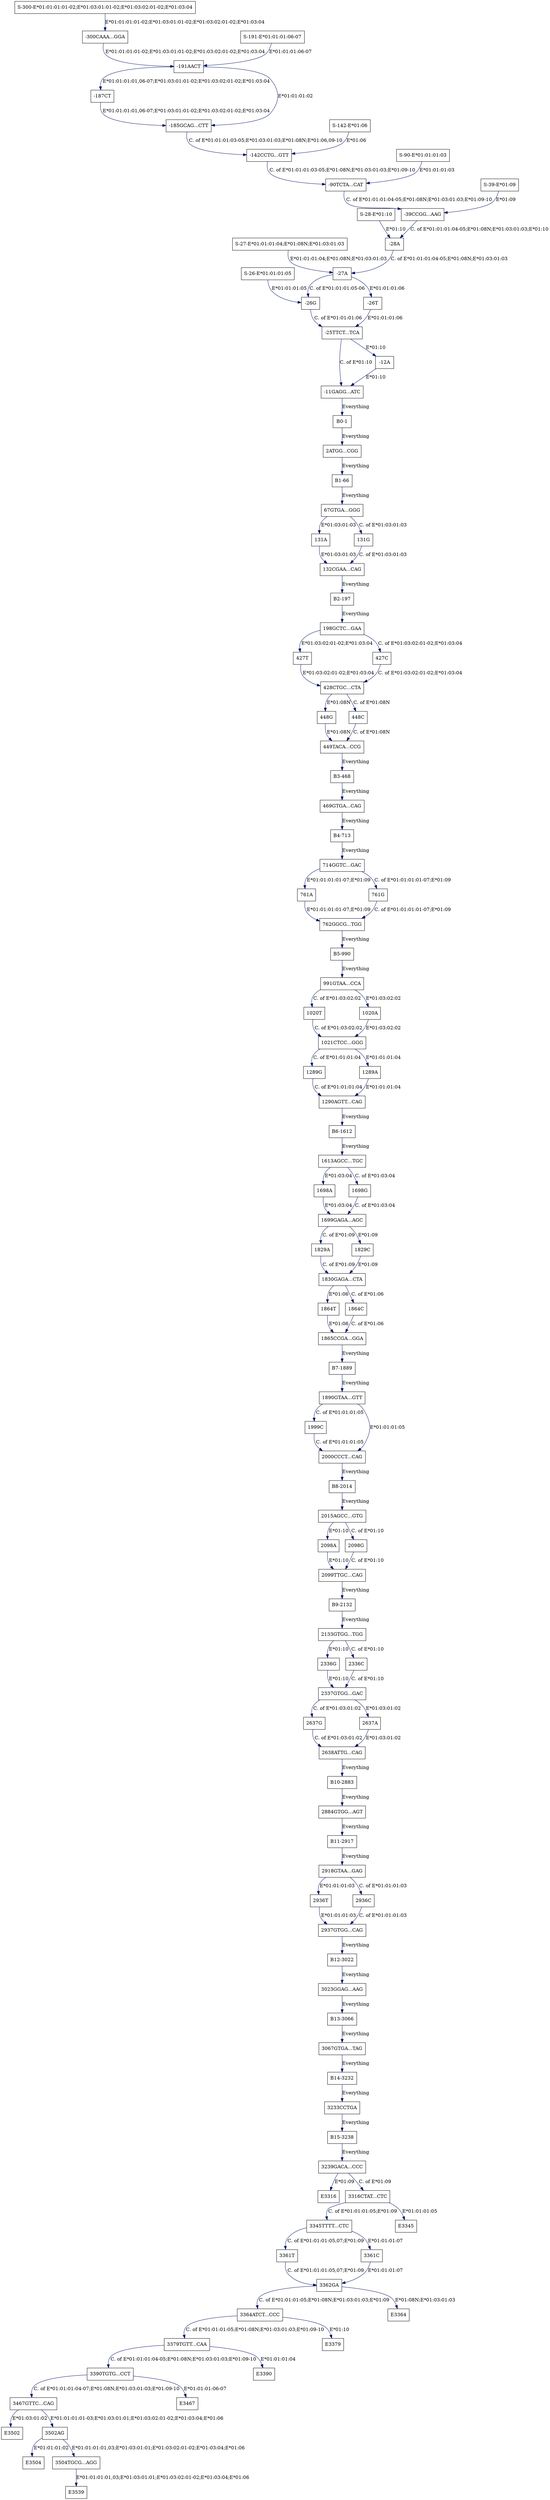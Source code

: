 digraph G {
  "469GTGA...CAG" [shape=box, ];
  "B6-1612" [shape=box, ];
  "-187CT" [shape=box, ];
  "3361T" [shape=box, ];
  "E3504" [shape=box, ];
  "1021CTCC...GGG" [shape=box, ];
  "3364ATCT...CCC" [shape=box, ];
  "B12-3022" [shape=box, ];
  "S-28-E*01:10" [shape=box, ];
  "2638ATTG...CAG" [shape=box, ];
  "B4-713" [shape=box, ];
  "1698A" [shape=box, ];
  "B13-3066" [shape=box, ];
  "448G" [shape=box, ];
  "-185GCAG...CTT" [shape=box, ];
  "-25TTCT...TCA" [shape=box, ];
  "428CTGC...CTA" [shape=box, ];
  "449TACA...CCG" [shape=box, ];
  "3390TGTG...CCT" [shape=box, ];
  "427T" [shape=box, ];
  "1890GTAA...GTT" [shape=box, ];
  "1289G" [shape=box, ];
  "S-27-E*01:01:01:04;E*01:08N;E*01:03:01:03" [shape=box, ];
  "1613AGCC...TGC" [shape=box, ];
  "2937GTGG...CAG" [shape=box, ];
  "2918GTAA...GAG" [shape=box, ];
  "B2-197" [shape=box, ];
  "2336G" [shape=box, ];
  "3379TGTT...CAA" [shape=box, ];
  "-191AACT" [shape=box, ];
  "2637G" [shape=box, ];
  "1829A" [shape=box, ];
  "E3316" [shape=box, ];
  "-28A" [shape=box, ];
  "198GCTC...GAA" [shape=box, ];
  "2336C" [shape=box, ];
  "3023GGAG...AAG" [shape=box, ];
  "B11-2917" [shape=box, ];
  "3239GACA...CCC" [shape=box, ];
  "-142CCTG...GTT" [shape=box, ];
  "1999C" [shape=box, ];
  "3345TTTT...CTC" [shape=box, ];
  "1864T" [shape=box, ];
  "3362GA" [shape=box, ];
  "67GTGA...GGG" [shape=box, ];
  "2637A" [shape=box, ];
  "B14-3232" [shape=box, ];
  "E3390" [shape=box, ];
  "2936T" [shape=box, ];
  "B10-2883" [shape=box, ];
  "E3379" [shape=box, ];
  "E3539" [shape=box, ];
  "761A" [shape=box, ];
  "1020T" [shape=box, ];
  "131A" [shape=box, ];
  "2337GTGG...GAC" [shape=box, ];
  "1829C" [shape=box, ];
  "2099TTGC...CAG" [shape=box, ];
  "1698G" [shape=box, ];
  "-26T" [shape=box, ];
  "S-90-E*01:01:01:03" [shape=box, ];
  "1290AGTT...CAG" [shape=box, ];
  "3361C" [shape=box, ];
  "-300CAAA...GGA" [shape=box, ];
  "2098A" [shape=box, ];
  "2ATGG...CGG" [shape=box, ];
  "3504TGCG...AGG" [shape=box, ];
  "3467GTTC...CAG" [shape=box, ];
  "1864C" [shape=box, ];
  "E3502" [shape=box, ];
  "-90TCTA...CAT" [shape=box, ];
  "1020A" [shape=box, ];
  "3316CTAT...CTC" [shape=box, ];
  "991GTAA...CCA" [shape=box, ];
  "-39CCGG...AAG" [shape=box, ];
  "2000CCCT...CAG" [shape=box, ];
  "3233CCTGA" [shape=box, ];
  "761G" [shape=box, ];
  "2936C" [shape=box, ];
  "2098G" [shape=box, ];
  "427C" [shape=box, ];
  "B8-2014" [shape=box, ];
  "S-191-E*01:01:01:06-07" [shape=box, ];
  "-27A" [shape=box, ];
  "1289A" [shape=box, ];
  "2884GTGG...AGT" [shape=box, ];
  "B5-990" [shape=box, ];
  "S-26-E*01:01:01:05" [shape=box, ];
  "S-300-E*01:01:01:01-02;E*01:03:01:01-02;E*01:03:02:01-02;E*01:03:04" [
  shape=box, ];
  "1830GAGA...CTA" [shape=box, ];
  "E3467" [shape=box, ];
  "762GGCG...TGG" [shape=box, ];
  "132CGAA...CAG" [shape=box, ];
  "S-39-E*01:09" [shape=box, ];
  "131G" [shape=box, ];
  "-26G" [shape=box, ];
  "2015AGCC...GTG" [shape=box, ];
  "2133GTGG...TGG" [shape=box, ];
  "B3-468" [shape=box, ];
  "-11GAGG...ATC" [shape=box, ];
  "S-142-E*01:06" [shape=box, ];
  "E3364" [shape=box, ];
  "448C" [shape=box, ];
  "E3345" [shape=box, ];
  "3502AG" [shape=box, ];
  "B7-1889" [shape=box, ];
  "714GGTC...GAC" [shape=box, ];
  "1699GAGA...AGC" [shape=box, ];
  "1865CCGA...GGA" [shape=box, ];
  "-12A" [shape=box, ];
  "B0-1" [shape=box, ];
  "B9-2132" [shape=box, ];
  "B15-3238" [shape=box, ];
  "B1-66" [shape=box, ];
  "3067GTGA...TAG" [shape=box, ];
  
  
  edge [color="#001267", ];
  "469GTGA...CAG" -> "B4-713" [label="Everything", ];
  "B6-1612" -> "1613AGCC...TGC" [label="Everything", ];
  "-187CT" -> "-185GCAG...CTT" [label="E*01:01:01:01,06-07;E*01:03:01:01-02;E*01:03:02:01-02;E*01:03:04",
                                ];
  "3361T" -> "3362GA" [label="C. of E*01:01:01:05,07;E*01:09", ];
  "1021CTCC...GGG" -> "1289A" [label="E*01:01:01:04", ];
  "1021CTCC...GGG" -> "1289G" [label="C. of E*01:01:01:04", ];
  "3364ATCT...CCC" -> "E3379" [label="E*01:10", ];
  "3364ATCT...CCC" -> "3379TGTT...CAA" [label="C. of E*01:01:01:05;E*01:08N;E*01:03:01:03;E*01:09-10",
                                        ];
  "B12-3022" -> "3023GGAG...AAG" [label="Everything", ];
  "S-28-E*01:10" -> "-28A" [label="E*01:10", ];
  "2638ATTG...CAG" -> "B10-2883" [label="Everything", ];
  "B4-713" -> "714GGTC...GAC" [label="Everything", ];
  "1698A" -> "1699GAGA...AGC" [label="E*01:03:04", ];
  "B13-3066" -> "3067GTGA...TAG" [label="Everything", ];
  "448G" -> "449TACA...CCG" [label="E*01:08N", ];
  "-185GCAG...CTT" -> "-142CCTG...GTT" [label="C. of E*01:01:01:03-05;E*01:03:01:03;E*01:08N;E*01:06,09-10",
                                        ];
  "-25TTCT...TCA" -> "-12A" [label="E*01:10", ];
  "-25TTCT...TCA" -> "-11GAGG...ATC" [label="C. of E*01:10", ];
  "428CTGC...CTA" -> "448C" [label="C. of E*01:08N", ];
  "428CTGC...CTA" -> "448G" [label="E*01:08N", ];
  "449TACA...CCG" -> "B3-468" [label="Everything", ];
  "3390TGTG...CCT" -> "E3467" [label="E*01:01:01:06-07", ];
  "3390TGTG...CCT" -> "3467GTTC...CAG" [label="C. of E*01:01:01:04-07;E*01:08N;E*01:03:01:03;E*01:09-10",
                                        ];
  "427T" -> "428CTGC...CTA" [label="E*01:03:02:01-02;E*01:03:04", ];
  "1890GTAA...GTT" -> "1999C" [label="C. of E*01:01:01:05", ];
  "1890GTAA...GTT" -> "2000CCCT...CAG" [label="E*01:01:01:05", ];
  "1289G" -> "1290AGTT...CAG" [label="C. of E*01:01:01:04", ];
  "S-27-E*01:01:01:04;E*01:08N;E*01:03:01:03" -> "-27A" [label="E*01:01:01:04;E*01:08N;E*01:03:01:03",
                                                         ];
  "1613AGCC...TGC" -> "1698A" [label="E*01:03:04", ];
  "1613AGCC...TGC" -> "1698G" [label="C. of E*01:03:04", ];
  "2937GTGG...CAG" -> "B12-3022" [label="Everything", ];
  "2918GTAA...GAG" -> "2936C" [label="C. of E*01:01:01:03", ];
  "2918GTAA...GAG" -> "2936T" [label="E*01:01:01:03", ];
  "B2-197" -> "198GCTC...GAA" [label="Everything", ];
  "2336G" -> "2337GTGG...GAC" [label="E*01:10", ];
  "3379TGTT...CAA" -> "E3390" [label="E*01:01:01:04", ];
  "3379TGTT...CAA" -> "3390TGTG...CCT" [label="C. of E*01:01:01:04-05;E*01:08N;E*01:03:01:03;E*01:09-10",
                                        ];
  "-191AACT" -> "-187CT" [label="E*01:01:01:01,06-07;E*01:03:01:01-02;E*01:03:02:01-02;E*01:03:04",
                          ];
  "-191AACT" -> "-185GCAG...CTT" [label="E*01:01:01:02", ];
  "2637G" -> "2638ATTG...CAG" [label="C. of E*01:03:01:02", ];
  "1829A" -> "1830GAGA...CTA" [label="C. of E*01:09", ];
  "-28A" -> "-27A" [label="C. of E*01:01:01:04-05;E*01:08N;E*01:03:01:03", ];
  "198GCTC...GAA" -> "427C" [label="C. of E*01:03:02:01-02;E*01:03:04", ];
  "198GCTC...GAA" -> "427T" [label="E*01:03:02:01-02;E*01:03:04", ];
  "2336C" -> "2337GTGG...GAC" [label="C. of E*01:10", ];
  "3023GGAG...AAG" -> "B13-3066" [label="Everything", ];
  "B11-2917" -> "2918GTAA...GAG" [label="Everything", ];
  "3239GACA...CCC" -> "E3316" [label="E*01:09", ];
  "3239GACA...CCC" -> "3316CTAT...CTC" [label="C. of E*01:09", ];
  "-142CCTG...GTT" -> "-90TCTA...CAT" [label="C. of E*01:01:01:03-05;E*01:08N;E*01:03:01:03;E*01:09-10",
                                       ];
  "1999C" -> "2000CCCT...CAG" [label="C. of E*01:01:01:05", ];
  "3345TTTT...CTC" -> "3361C" [label="E*01:01:01:07", ];
  "3345TTTT...CTC" -> "3361T" [label="C. of E*01:01:01:05,07;E*01:09", ];
  "1864T" -> "1865CCGA...GGA" [label="E*01:06", ];
  "3362GA" -> "E3364" [label="E*01:08N;E*01:03:01:03", ];
  "3362GA" -> "3364ATCT...CCC" [label="C. of E*01:01:01:05;E*01:08N;E*01:03:01:03;E*01:09",
                                ];
  "67GTGA...GGG" -> "131A" [label="E*01:03:01:03", ];
  "67GTGA...GGG" -> "131G" [label="C. of E*01:03:01:03", ];
  "2637A" -> "2638ATTG...CAG" [label="E*01:03:01:02", ];
  "B14-3232" -> "3233CCTGA" [label="Everything", ];
  "2936T" -> "2937GTGG...CAG" [label="E*01:01:01:03", ];
  "B10-2883" -> "2884GTGG...AGT" [label="Everything", ];
  "761A" -> "762GGCG...TGG" [label="E*01:01:01:01-07;E*01:09", ];
  "1020T" -> "1021CTCC...GGG" [label="C. of E*01:03:02:02", ];
  "131A" -> "132CGAA...CAG" [label="E*01:03:01:03", ];
  "2337GTGG...GAC" -> "2637A" [label="E*01:03:01:02", ];
  "2337GTGG...GAC" -> "2637G" [label="C. of E*01:03:01:02", ];
  "1829C" -> "1830GAGA...CTA" [label="E*01:09", ];
  "2099TTGC...CAG" -> "B9-2132" [label="Everything", ];
  "1698G" -> "1699GAGA...AGC" [label="C. of E*01:03:04", ];
  "-26T" -> "-25TTCT...TCA" [label="E*01:01:01:06", ];
  "S-90-E*01:01:01:03" -> "-90TCTA...CAT" [label="E*01:01:01:03", ];
  "1290AGTT...CAG" -> "B6-1612" [label="Everything", ];
  "3361C" -> "3362GA" [label="E*01:01:01:07", ];
  "-300CAAA...GGA" -> "-191AACT" [label="E*01:01:01:01-02;E*01:03:01:01-02;E*01:03:02:01-02;E*01:03:04",
                                  ];
  "2098A" -> "2099TTGC...CAG" [label="E*01:10", ];
  "2ATGG...CGG" -> "B1-66" [label="Everything", ];
  "3504TGCG...AGG" -> "E3539" [label="E*01:01:01:01,03;E*01:03:01:01;E*01:03:02:01-02;E*01:03:04;E*01:06",
                               ];
  "3467GTTC...CAG" -> "E3502" [label="E*01:03:01:02", ];
  "3467GTTC...CAG" -> "3502AG" [label="E*01:01:01:01-03;E*01:03:01:01;E*01:03:02:01-02;E*01:03:04;E*01:06",
                                ];
  "1864C" -> "1865CCGA...GGA" [label="C. of E*01:06", ];
  "-90TCTA...CAT" -> "-39CCGG...AAG" [label="C. of E*01:01:01:04-05;E*01:08N;E*01:03:01:03;E*01:09-10",
                                      ];
  "1020A" -> "1021CTCC...GGG" [label="E*01:03:02:02", ];
  "3316CTAT...CTC" -> "E3345" [label="E*01:01:01:05", ];
  "3316CTAT...CTC" -> "3345TTTT...CTC" [label="C. of E*01:01:01:05;E*01:09", ];
  "991GTAA...CCA" -> "1020A" [label="E*01:03:02:02", ];
  "991GTAA...CCA" -> "1020T" [label="C. of E*01:03:02:02", ];
  "-39CCGG...AAG" -> "-28A" [label="C. of E*01:01:01:04-05;E*01:08N;E*01:03:01:03;E*01:10",
                             ];
  "2000CCCT...CAG" -> "B8-2014" [label="Everything", ];
  "3233CCTGA" -> "B15-3238" [label="Everything", ];
  "761G" -> "762GGCG...TGG" [label="C. of E*01:01:01:01-07;E*01:09", ];
  "2936C" -> "2937GTGG...CAG" [label="C. of E*01:01:01:03", ];
  "2098G" -> "2099TTGC...CAG" [label="C. of E*01:10", ];
  "427C" -> "428CTGC...CTA" [label="C. of E*01:03:02:01-02;E*01:03:04", ];
  "B8-2014" -> "2015AGCC...GTG" [label="Everything", ];
  "S-191-E*01:01:01:06-07" -> "-191AACT" [label="E*01:01:01:06-07", ];
  "-27A" -> "-26G" [label="C. of E*01:01:01:05-06", ];
  "-27A" -> "-26T" [label="E*01:01:01:06", ];
  "1289A" -> "1290AGTT...CAG" [label="E*01:01:01:04", ];
  "2884GTGG...AGT" -> "B11-2917" [label="Everything", ];
  "B5-990" -> "991GTAA...CCA" [label="Everything", ];
  "S-26-E*01:01:01:05" -> "-26G" [label="E*01:01:01:05", ];
  "S-300-E*01:01:01:01-02;E*01:03:01:01-02;E*01:03:02:01-02;E*01:03:04" -> "-300CAAA...GGA" [
  label="E*01:01:01:01-02;E*01:03:01:01-02;E*01:03:02:01-02;E*01:03:04", ];
  "1830GAGA...CTA" -> "1864C" [label="C. of E*01:06", ];
  "1830GAGA...CTA" -> "1864T" [label="E*01:06", ];
  "762GGCG...TGG" -> "B5-990" [label="Everything", ];
  "132CGAA...CAG" -> "B2-197" [label="Everything", ];
  "S-39-E*01:09" -> "-39CCGG...AAG" [label="E*01:09", ];
  "131G" -> "132CGAA...CAG" [label="C. of E*01:03:01:03", ];
  "-26G" -> "-25TTCT...TCA" [label="C. of E*01:01:01:06", ];
  "2015AGCC...GTG" -> "2098A" [label="E*01:10", ];
  "2015AGCC...GTG" -> "2098G" [label="C. of E*01:10", ];
  "2133GTGG...TGG" -> "2336C" [label="C. of E*01:10", ];
  "2133GTGG...TGG" -> "2336G" [label="E*01:10", ];
  "B3-468" -> "469GTGA...CAG" [label="Everything", ];
  "-11GAGG...ATC" -> "B0-1" [label="Everything", ];
  "S-142-E*01:06" -> "-142CCTG...GTT" [label="E*01:06", ];
  "448C" -> "449TACA...CCG" [label="C. of E*01:08N", ];
  "3502AG" -> "E3504" [label="E*01:01:01:02", ];
  "3502AG" -> "3504TGCG...AGG" [label="E*01:01:01:01,03;E*01:03:01:01;E*01:03:02:01-02;E*01:03:04;E*01:06",
                                ];
  "B7-1889" -> "1890GTAA...GTT" [label="Everything", ];
  "714GGTC...GAC" -> "761A" [label="E*01:01:01:01-07;E*01:09", ];
  "714GGTC...GAC" -> "761G" [label="C. of E*01:01:01:01-07;E*01:09", ];
  "1699GAGA...AGC" -> "1829A" [label="C. of E*01:09", ];
  "1699GAGA...AGC" -> "1829C" [label="E*01:09", ];
  "1865CCGA...GGA" -> "B7-1889" [label="Everything", ];
  "-12A" -> "-11GAGG...ATC" [label="E*01:10", ];
  "B0-1" -> "2ATGG...CGG" [label="Everything", ];
  "B9-2132" -> "2133GTGG...TGG" [label="Everything", ];
  "B15-3238" -> "3239GACA...CCC" [label="Everything", ];
  "B1-66" -> "67GTGA...GGG" [label="Everything", ];
  "3067GTGA...TAG" -> "B14-3232" [label="Everything", ];
  
  }